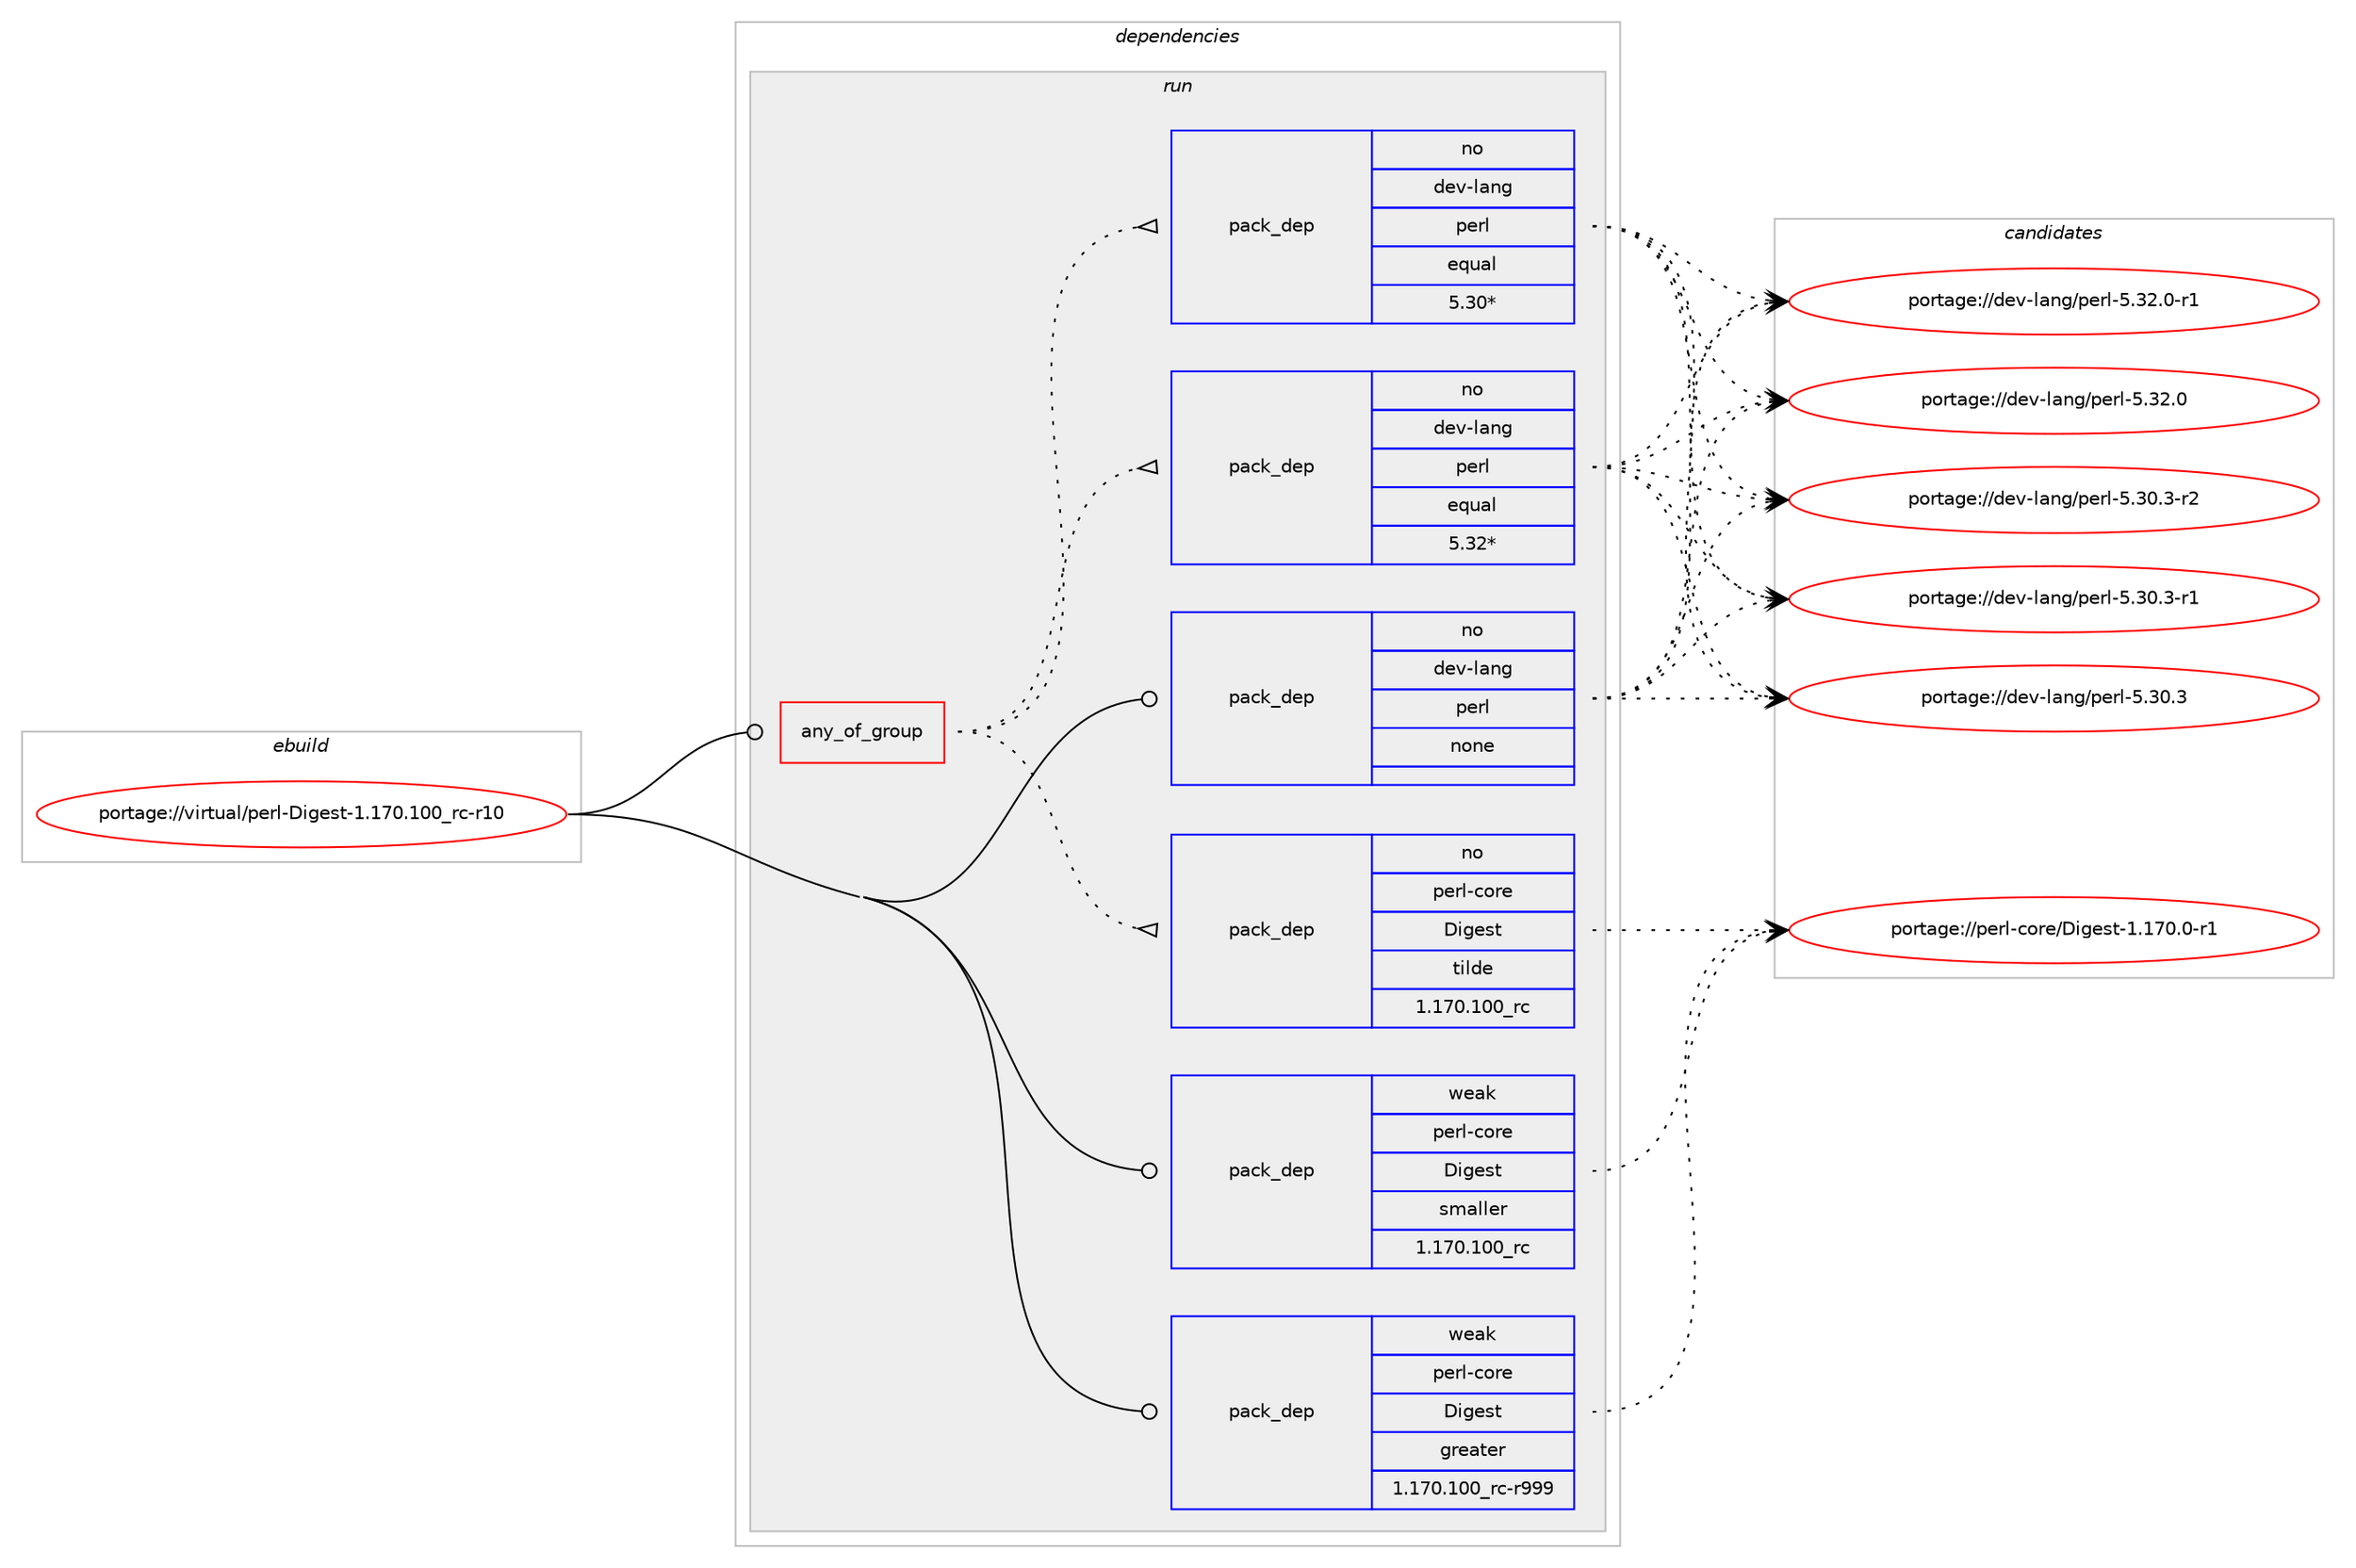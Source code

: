 digraph prolog {

# *************
# Graph options
# *************

newrank=true;
concentrate=true;
compound=true;
graph [rankdir=LR,fontname=Helvetica,fontsize=10,ranksep=1.5];#, ranksep=2.5, nodesep=0.2];
edge  [arrowhead=vee];
node  [fontname=Helvetica,fontsize=10];

# **********
# The ebuild
# **********

subgraph cluster_leftcol {
color=gray;
rank=same;
label=<<i>ebuild</i>>;
id [label="portage://virtual/perl-Digest-1.170.100_rc-r10", color=red, width=4, href="../virtual/perl-Digest-1.170.100_rc-r10.svg"];
}

# ****************
# The dependencies
# ****************

subgraph cluster_midcol {
color=gray;
label=<<i>dependencies</i>>;
subgraph cluster_compile {
fillcolor="#eeeeee";
style=filled;
label=<<i>compile</i>>;
}
subgraph cluster_compileandrun {
fillcolor="#eeeeee";
style=filled;
label=<<i>compile and run</i>>;
}
subgraph cluster_run {
fillcolor="#eeeeee";
style=filled;
label=<<i>run</i>>;
subgraph any113 {
dependency2101 [label=<<TABLE BORDER="0" CELLBORDER="1" CELLSPACING="0" CELLPADDING="4"><TR><TD CELLPADDING="10">any_of_group</TD></TR></TABLE>>, shape=none, color=red];subgraph pack1837 {
dependency2102 [label=<<TABLE BORDER="0" CELLBORDER="1" CELLSPACING="0" CELLPADDING="4" WIDTH="220"><TR><TD ROWSPAN="6" CELLPADDING="30">pack_dep</TD></TR><TR><TD WIDTH="110">no</TD></TR><TR><TD>dev-lang</TD></TR><TR><TD>perl</TD></TR><TR><TD>equal</TD></TR><TR><TD>5.32*</TD></TR></TABLE>>, shape=none, color=blue];
}
dependency2101:e -> dependency2102:w [weight=20,style="dotted",arrowhead="oinv"];
subgraph pack1838 {
dependency2103 [label=<<TABLE BORDER="0" CELLBORDER="1" CELLSPACING="0" CELLPADDING="4" WIDTH="220"><TR><TD ROWSPAN="6" CELLPADDING="30">pack_dep</TD></TR><TR><TD WIDTH="110">no</TD></TR><TR><TD>dev-lang</TD></TR><TR><TD>perl</TD></TR><TR><TD>equal</TD></TR><TR><TD>5.30*</TD></TR></TABLE>>, shape=none, color=blue];
}
dependency2101:e -> dependency2103:w [weight=20,style="dotted",arrowhead="oinv"];
subgraph pack1839 {
dependency2104 [label=<<TABLE BORDER="0" CELLBORDER="1" CELLSPACING="0" CELLPADDING="4" WIDTH="220"><TR><TD ROWSPAN="6" CELLPADDING="30">pack_dep</TD></TR><TR><TD WIDTH="110">no</TD></TR><TR><TD>perl-core</TD></TR><TR><TD>Digest</TD></TR><TR><TD>tilde</TD></TR><TR><TD>1.170.100_rc</TD></TR></TABLE>>, shape=none, color=blue];
}
dependency2101:e -> dependency2104:w [weight=20,style="dotted",arrowhead="oinv"];
}
id:e -> dependency2101:w [weight=20,style="solid",arrowhead="odot"];
subgraph pack1840 {
dependency2105 [label=<<TABLE BORDER="0" CELLBORDER="1" CELLSPACING="0" CELLPADDING="4" WIDTH="220"><TR><TD ROWSPAN="6" CELLPADDING="30">pack_dep</TD></TR><TR><TD WIDTH="110">no</TD></TR><TR><TD>dev-lang</TD></TR><TR><TD>perl</TD></TR><TR><TD>none</TD></TR><TR><TD></TD></TR></TABLE>>, shape=none, color=blue];
}
id:e -> dependency2105:w [weight=20,style="solid",arrowhead="odot"];
subgraph pack1841 {
dependency2106 [label=<<TABLE BORDER="0" CELLBORDER="1" CELLSPACING="0" CELLPADDING="4" WIDTH="220"><TR><TD ROWSPAN="6" CELLPADDING="30">pack_dep</TD></TR><TR><TD WIDTH="110">weak</TD></TR><TR><TD>perl-core</TD></TR><TR><TD>Digest</TD></TR><TR><TD>greater</TD></TR><TR><TD>1.170.100_rc-r999</TD></TR></TABLE>>, shape=none, color=blue];
}
id:e -> dependency2106:w [weight=20,style="solid",arrowhead="odot"];
subgraph pack1842 {
dependency2107 [label=<<TABLE BORDER="0" CELLBORDER="1" CELLSPACING="0" CELLPADDING="4" WIDTH="220"><TR><TD ROWSPAN="6" CELLPADDING="30">pack_dep</TD></TR><TR><TD WIDTH="110">weak</TD></TR><TR><TD>perl-core</TD></TR><TR><TD>Digest</TD></TR><TR><TD>smaller</TD></TR><TR><TD>1.170.100_rc</TD></TR></TABLE>>, shape=none, color=blue];
}
id:e -> dependency2107:w [weight=20,style="solid",arrowhead="odot"];
}
}

# **************
# The candidates
# **************

subgraph cluster_choices {
rank=same;
color=gray;
label=<<i>candidates</i>>;

subgraph choice1837 {
color=black;
nodesep=1;
choice100101118451089711010347112101114108455346515046484511449 [label="portage://dev-lang/perl-5.32.0-r1", color=red, width=4,href="../dev-lang/perl-5.32.0-r1.svg"];
choice10010111845108971101034711210111410845534651504648 [label="portage://dev-lang/perl-5.32.0", color=red, width=4,href="../dev-lang/perl-5.32.0.svg"];
choice100101118451089711010347112101114108455346514846514511450 [label="portage://dev-lang/perl-5.30.3-r2", color=red, width=4,href="../dev-lang/perl-5.30.3-r2.svg"];
choice100101118451089711010347112101114108455346514846514511449 [label="portage://dev-lang/perl-5.30.3-r1", color=red, width=4,href="../dev-lang/perl-5.30.3-r1.svg"];
choice10010111845108971101034711210111410845534651484651 [label="portage://dev-lang/perl-5.30.3", color=red, width=4,href="../dev-lang/perl-5.30.3.svg"];
dependency2102:e -> choice100101118451089711010347112101114108455346515046484511449:w [style=dotted,weight="100"];
dependency2102:e -> choice10010111845108971101034711210111410845534651504648:w [style=dotted,weight="100"];
dependency2102:e -> choice100101118451089711010347112101114108455346514846514511450:w [style=dotted,weight="100"];
dependency2102:e -> choice100101118451089711010347112101114108455346514846514511449:w [style=dotted,weight="100"];
dependency2102:e -> choice10010111845108971101034711210111410845534651484651:w [style=dotted,weight="100"];
}
subgraph choice1838 {
color=black;
nodesep=1;
choice100101118451089711010347112101114108455346515046484511449 [label="portage://dev-lang/perl-5.32.0-r1", color=red, width=4,href="../dev-lang/perl-5.32.0-r1.svg"];
choice10010111845108971101034711210111410845534651504648 [label="portage://dev-lang/perl-5.32.0", color=red, width=4,href="../dev-lang/perl-5.32.0.svg"];
choice100101118451089711010347112101114108455346514846514511450 [label="portage://dev-lang/perl-5.30.3-r2", color=red, width=4,href="../dev-lang/perl-5.30.3-r2.svg"];
choice100101118451089711010347112101114108455346514846514511449 [label="portage://dev-lang/perl-5.30.3-r1", color=red, width=4,href="../dev-lang/perl-5.30.3-r1.svg"];
choice10010111845108971101034711210111410845534651484651 [label="portage://dev-lang/perl-5.30.3", color=red, width=4,href="../dev-lang/perl-5.30.3.svg"];
dependency2103:e -> choice100101118451089711010347112101114108455346515046484511449:w [style=dotted,weight="100"];
dependency2103:e -> choice10010111845108971101034711210111410845534651504648:w [style=dotted,weight="100"];
dependency2103:e -> choice100101118451089711010347112101114108455346514846514511450:w [style=dotted,weight="100"];
dependency2103:e -> choice100101118451089711010347112101114108455346514846514511449:w [style=dotted,weight="100"];
dependency2103:e -> choice10010111845108971101034711210111410845534651484651:w [style=dotted,weight="100"];
}
subgraph choice1839 {
color=black;
nodesep=1;
choice1121011141084599111114101476810510310111511645494649554846484511449 [label="portage://perl-core/Digest-1.170.0-r1", color=red, width=4,href="../perl-core/Digest-1.170.0-r1.svg"];
dependency2104:e -> choice1121011141084599111114101476810510310111511645494649554846484511449:w [style=dotted,weight="100"];
}
subgraph choice1840 {
color=black;
nodesep=1;
choice100101118451089711010347112101114108455346515046484511449 [label="portage://dev-lang/perl-5.32.0-r1", color=red, width=4,href="../dev-lang/perl-5.32.0-r1.svg"];
choice10010111845108971101034711210111410845534651504648 [label="portage://dev-lang/perl-5.32.0", color=red, width=4,href="../dev-lang/perl-5.32.0.svg"];
choice100101118451089711010347112101114108455346514846514511450 [label="portage://dev-lang/perl-5.30.3-r2", color=red, width=4,href="../dev-lang/perl-5.30.3-r2.svg"];
choice100101118451089711010347112101114108455346514846514511449 [label="portage://dev-lang/perl-5.30.3-r1", color=red, width=4,href="../dev-lang/perl-5.30.3-r1.svg"];
choice10010111845108971101034711210111410845534651484651 [label="portage://dev-lang/perl-5.30.3", color=red, width=4,href="../dev-lang/perl-5.30.3.svg"];
dependency2105:e -> choice100101118451089711010347112101114108455346515046484511449:w [style=dotted,weight="100"];
dependency2105:e -> choice10010111845108971101034711210111410845534651504648:w [style=dotted,weight="100"];
dependency2105:e -> choice100101118451089711010347112101114108455346514846514511450:w [style=dotted,weight="100"];
dependency2105:e -> choice100101118451089711010347112101114108455346514846514511449:w [style=dotted,weight="100"];
dependency2105:e -> choice10010111845108971101034711210111410845534651484651:w [style=dotted,weight="100"];
}
subgraph choice1841 {
color=black;
nodesep=1;
choice1121011141084599111114101476810510310111511645494649554846484511449 [label="portage://perl-core/Digest-1.170.0-r1", color=red, width=4,href="../perl-core/Digest-1.170.0-r1.svg"];
dependency2106:e -> choice1121011141084599111114101476810510310111511645494649554846484511449:w [style=dotted,weight="100"];
}
subgraph choice1842 {
color=black;
nodesep=1;
choice1121011141084599111114101476810510310111511645494649554846484511449 [label="portage://perl-core/Digest-1.170.0-r1", color=red, width=4,href="../perl-core/Digest-1.170.0-r1.svg"];
dependency2107:e -> choice1121011141084599111114101476810510310111511645494649554846484511449:w [style=dotted,weight="100"];
}
}

}
